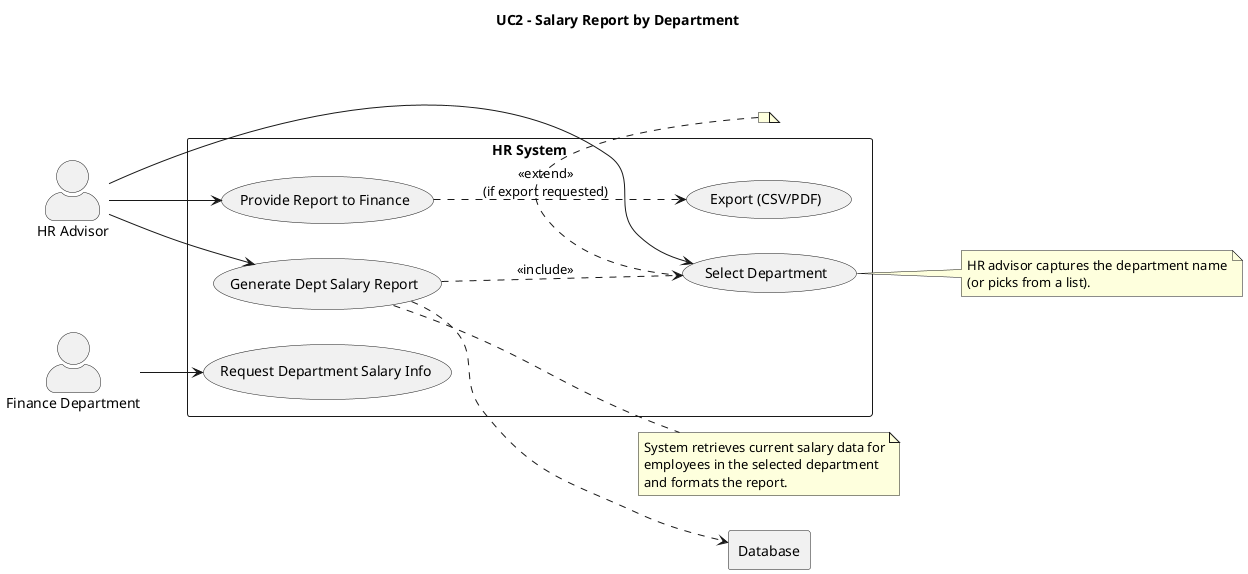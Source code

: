 @startuml
title UC2 – Salary Report by Department

left to right direction
skinparam actorStyle awesome

' Actors
actor HR as "HR Advisor"
actor Finance as "Finance Department"

' External system
rectangle Database

' System boundary
rectangle "HR System" {
  usecase UC_Request as "Request Department Salary Info"
  usecase UC_Select as "Select Department"
  usecase UC_Generate as "Generate Dept Salary Report"
  usecase UC_Provide as "Provide Report to Finance"
  usecase UC_Export as "Export (CSV/PDF)"
}

' Actor interactions
Finance --> UC_Request
HR --> UC_Select
HR --> UC_Generate
HR --> UC_Provide

' Use-case relationships
UC_Generate ..> UC_Select : <<include>>
UC_Provide ..> UC_Export : <<extend>>\n(if export requested)

' Data access
UC_Generate ..> Database

' Notes to map to your text
note right of UC_Select
HR advisor captures the department name
(or picks from a list).
end note

note right of UC_Generate
System retrieves current salary data for
employees in the selected department
and formats the report.
end note

' Extension (dept not found)
note bottom of UC_Select

end note
@enduml
